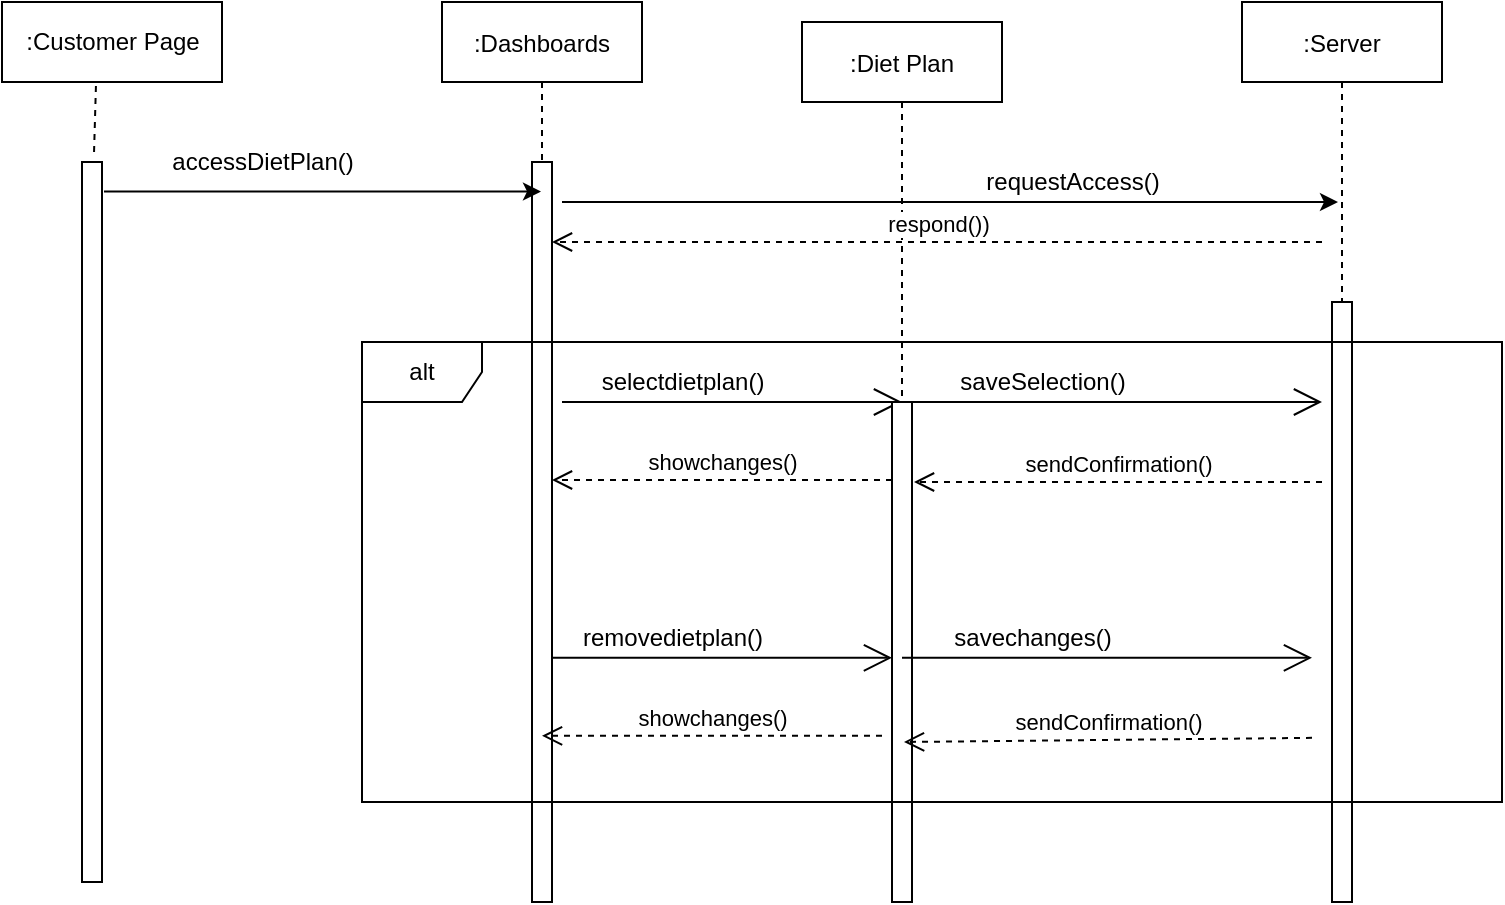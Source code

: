 <mxfile version="14.7.9" type="device"><diagram id="aMeA74b_i4Nu_82jzYW-" name="Page-1"><mxGraphModel dx="868" dy="450" grid="1" gridSize="10" guides="1" tooltips="1" connect="1" arrows="1" fold="1" page="1" pageScale="1" pageWidth="850" pageHeight="1100" math="0" shadow="0"><root><mxCell id="0"/><mxCell id="1" parent="0"/><mxCell id="F8F7_vT8EOaeycuLilHg-1" value="" style="html=1;points=[];perimeter=orthogonalPerimeter;" vertex="1" parent="1"><mxGeometry x="130" y="120" width="10" height="360" as="geometry"/></mxCell><mxCell id="F8F7_vT8EOaeycuLilHg-2" value=":Dashboards" style="shape=umlLifeline;perimeter=lifelinePerimeter;container=1;collapsible=0;recursiveResize=0;rounded=0;shadow=0;strokeWidth=1;" vertex="1" parent="1"><mxGeometry x="310" y="40" width="100" height="450" as="geometry"/></mxCell><mxCell id="F8F7_vT8EOaeycuLilHg-3" value="" style="points=[];perimeter=orthogonalPerimeter;rounded=0;shadow=0;strokeWidth=1;" vertex="1" parent="F8F7_vT8EOaeycuLilHg-2"><mxGeometry x="45" y="80" width="10" height="370" as="geometry"/></mxCell><mxCell id="F8F7_vT8EOaeycuLilHg-4" value=":Server" style="shape=umlLifeline;perimeter=lifelinePerimeter;container=1;collapsible=0;recursiveResize=0;rounded=0;shadow=0;strokeWidth=1;" vertex="1" parent="1"><mxGeometry x="710" y="40" width="100" height="450" as="geometry"/></mxCell><mxCell id="F8F7_vT8EOaeycuLilHg-5" value="" style="points=[];perimeter=orthogonalPerimeter;rounded=0;shadow=0;strokeWidth=1;" vertex="1" parent="F8F7_vT8EOaeycuLilHg-4"><mxGeometry x="45" y="150" width="10" height="300" as="geometry"/></mxCell><mxCell id="F8F7_vT8EOaeycuLilHg-6" value=":Customer Page" style="html=1;" vertex="1" parent="1"><mxGeometry x="90" y="40" width="110" height="40" as="geometry"/></mxCell><mxCell id="F8F7_vT8EOaeycuLilHg-7" value="" style="endArrow=none;dashed=1;html=1;exitX=0.427;exitY=1.05;exitDx=0;exitDy=0;exitPerimeter=0;entryX=0.6;entryY=-0.012;entryDx=0;entryDy=0;entryPerimeter=0;" edge="1" parent="1" source="F8F7_vT8EOaeycuLilHg-6" target="F8F7_vT8EOaeycuLilHg-1"><mxGeometry width="50" height="50" relative="1" as="geometry"><mxPoint x="450" y="220" as="sourcePoint"/><mxPoint x="500" y="170" as="targetPoint"/></mxGeometry></mxCell><mxCell id="F8F7_vT8EOaeycuLilHg-8" value=":Diet Plan" style="shape=umlLifeline;perimeter=lifelinePerimeter;container=1;collapsible=0;recursiveResize=0;rounded=0;shadow=0;strokeWidth=1;" vertex="1" parent="1"><mxGeometry x="490" y="50" width="100" height="360" as="geometry"/></mxCell><mxCell id="F8F7_vT8EOaeycuLilHg-9" value="" style="endArrow=classic;html=1;exitX=1.1;exitY=0.041;exitDx=0;exitDy=0;exitPerimeter=0;" edge="1" parent="1" source="F8F7_vT8EOaeycuLilHg-1" target="F8F7_vT8EOaeycuLilHg-2"><mxGeometry width="50" height="50" relative="1" as="geometry"><mxPoint x="350" y="270" as="sourcePoint"/><mxPoint x="400" y="220" as="targetPoint"/></mxGeometry></mxCell><mxCell id="F8F7_vT8EOaeycuLilHg-10" value="accessDietPlan()" style="text;html=1;align=center;verticalAlign=middle;resizable=0;points=[];autosize=1;strokeColor=none;" vertex="1" parent="1"><mxGeometry x="165" y="110" width="110" height="20" as="geometry"/></mxCell><mxCell id="F8F7_vT8EOaeycuLilHg-11" value="" style="endArrow=classic;html=1;" edge="1" parent="1"><mxGeometry width="50" height="50" relative="1" as="geometry"><mxPoint x="370" y="140" as="sourcePoint"/><mxPoint x="758" y="140" as="targetPoint"/><Array as="points"/></mxGeometry></mxCell><mxCell id="F8F7_vT8EOaeycuLilHg-12" value="requestAccess()" style="text;html=1;align=center;verticalAlign=middle;resizable=0;points=[];autosize=1;strokeColor=none;" vertex="1" parent="1"><mxGeometry x="575" y="120" width="100" height="20" as="geometry"/></mxCell><mxCell id="F8F7_vT8EOaeycuLilHg-13" value="" style="endArrow=open;endFill=1;endSize=12;html=1;" edge="1" parent="1"><mxGeometry width="160" relative="1" as="geometry"><mxPoint x="370" y="240" as="sourcePoint"/><mxPoint x="540" y="240" as="targetPoint"/></mxGeometry></mxCell><mxCell id="F8F7_vT8EOaeycuLilHg-14" value="" style="html=1;points=[];perimeter=orthogonalPerimeter;" vertex="1" parent="1"><mxGeometry x="535" y="240" width="10" height="250" as="geometry"/></mxCell><mxCell id="F8F7_vT8EOaeycuLilHg-15" value="selectdietplan()" style="text;html=1;align=center;verticalAlign=middle;resizable=0;points=[];autosize=1;strokeColor=none;" vertex="1" parent="1"><mxGeometry x="380" y="220" width="100" height="20" as="geometry"/></mxCell><mxCell id="F8F7_vT8EOaeycuLilHg-16" value="" style="endArrow=open;endFill=1;endSize=12;html=1;" edge="1" parent="1" source="F8F7_vT8EOaeycuLilHg-14"><mxGeometry width="160" relative="1" as="geometry"><mxPoint x="580" y="240" as="sourcePoint"/><mxPoint x="750" y="240" as="targetPoint"/><Array as="points"><mxPoint x="710" y="240"/></Array></mxGeometry></mxCell><mxCell id="F8F7_vT8EOaeycuLilHg-17" value="saveSelection()" style="text;html=1;align=center;verticalAlign=middle;resizable=0;points=[];autosize=1;strokeColor=none;" vertex="1" parent="1"><mxGeometry x="560" y="220" width="100" height="20" as="geometry"/></mxCell><mxCell id="F8F7_vT8EOaeycuLilHg-18" value="respond())" style="html=1;verticalAlign=bottom;endArrow=open;dashed=1;endSize=8;" edge="1" parent="1" target="F8F7_vT8EOaeycuLilHg-3"><mxGeometry relative="1" as="geometry"><mxPoint x="750" y="160" as="sourcePoint"/><mxPoint x="545" y="161.96" as="targetPoint"/><Array as="points"><mxPoint x="556" y="160.0"/></Array></mxGeometry></mxCell><mxCell id="F8F7_vT8EOaeycuLilHg-19" value="showchanges()" style="html=1;verticalAlign=bottom;endArrow=open;dashed=1;endSize=8;" edge="1" parent="1"><mxGeometry relative="1" as="geometry"><mxPoint x="535" y="279" as="sourcePoint"/><mxPoint x="365" y="279" as="targetPoint"/><Array as="points"><mxPoint x="392" y="279.0"/></Array></mxGeometry></mxCell><mxCell id="F8F7_vT8EOaeycuLilHg-20" value="sendConfirmation()" style="html=1;verticalAlign=bottom;endArrow=open;dashed=1;endSize=8;" edge="1" parent="1"><mxGeometry relative="1" as="geometry"><mxPoint x="750" y="280" as="sourcePoint"/><mxPoint x="546" y="280" as="targetPoint"/><Array as="points"/></mxGeometry></mxCell><mxCell id="F8F7_vT8EOaeycuLilHg-24" value="" style="endArrow=open;endFill=1;endSize=12;html=1;" edge="1" parent="1"><mxGeometry width="160" relative="1" as="geometry"><mxPoint x="365" y="367.92" as="sourcePoint"/><mxPoint x="535" y="367.92" as="targetPoint"/></mxGeometry></mxCell><mxCell id="F8F7_vT8EOaeycuLilHg-25" value="removedietplan()" style="text;html=1;align=center;verticalAlign=middle;resizable=0;points=[];autosize=1;strokeColor=none;" vertex="1" parent="1"><mxGeometry x="370" y="347.92" width="110" height="20" as="geometry"/></mxCell><mxCell id="F8F7_vT8EOaeycuLilHg-26" value="" style="endArrow=open;endFill=1;endSize=12;html=1;" edge="1" parent="1"><mxGeometry width="160" relative="1" as="geometry"><mxPoint x="540" y="367.92" as="sourcePoint"/><mxPoint x="745" y="367.92" as="targetPoint"/><Array as="points"><mxPoint x="705" y="367.92"/></Array></mxGeometry></mxCell><mxCell id="F8F7_vT8EOaeycuLilHg-27" value="savechanges()" style="text;html=1;align=center;verticalAlign=middle;resizable=0;points=[];autosize=1;strokeColor=none;" vertex="1" parent="1"><mxGeometry x="560" y="347.92" width="90" height="20" as="geometry"/></mxCell><mxCell id="F8F7_vT8EOaeycuLilHg-28" value="showchanges()" style="html=1;verticalAlign=bottom;endArrow=open;dashed=1;endSize=8;" edge="1" parent="1"><mxGeometry relative="1" as="geometry"><mxPoint x="530" y="406.92" as="sourcePoint"/><mxPoint x="360" y="406.92" as="targetPoint"/><Array as="points"><mxPoint x="387" y="406.92"/></Array></mxGeometry></mxCell><mxCell id="F8F7_vT8EOaeycuLilHg-29" value="sendConfirmation()" style="html=1;verticalAlign=bottom;endArrow=open;dashed=1;endSize=8;entryX=1.1;entryY=0.263;entryDx=0;entryDy=0;entryPerimeter=0;" edge="1" parent="1"><mxGeometry relative="1" as="geometry"><mxPoint x="745" y="407.92" as="sourcePoint"/><mxPoint x="541" y="410" as="targetPoint"/><Array as="points"/></mxGeometry></mxCell><mxCell id="F8F7_vT8EOaeycuLilHg-36" value="alt" style="shape=umlFrame;whiteSpace=wrap;html=1;" vertex="1" parent="1"><mxGeometry x="270" y="210" width="570" height="230" as="geometry"/></mxCell></root></mxGraphModel></diagram></mxfile>